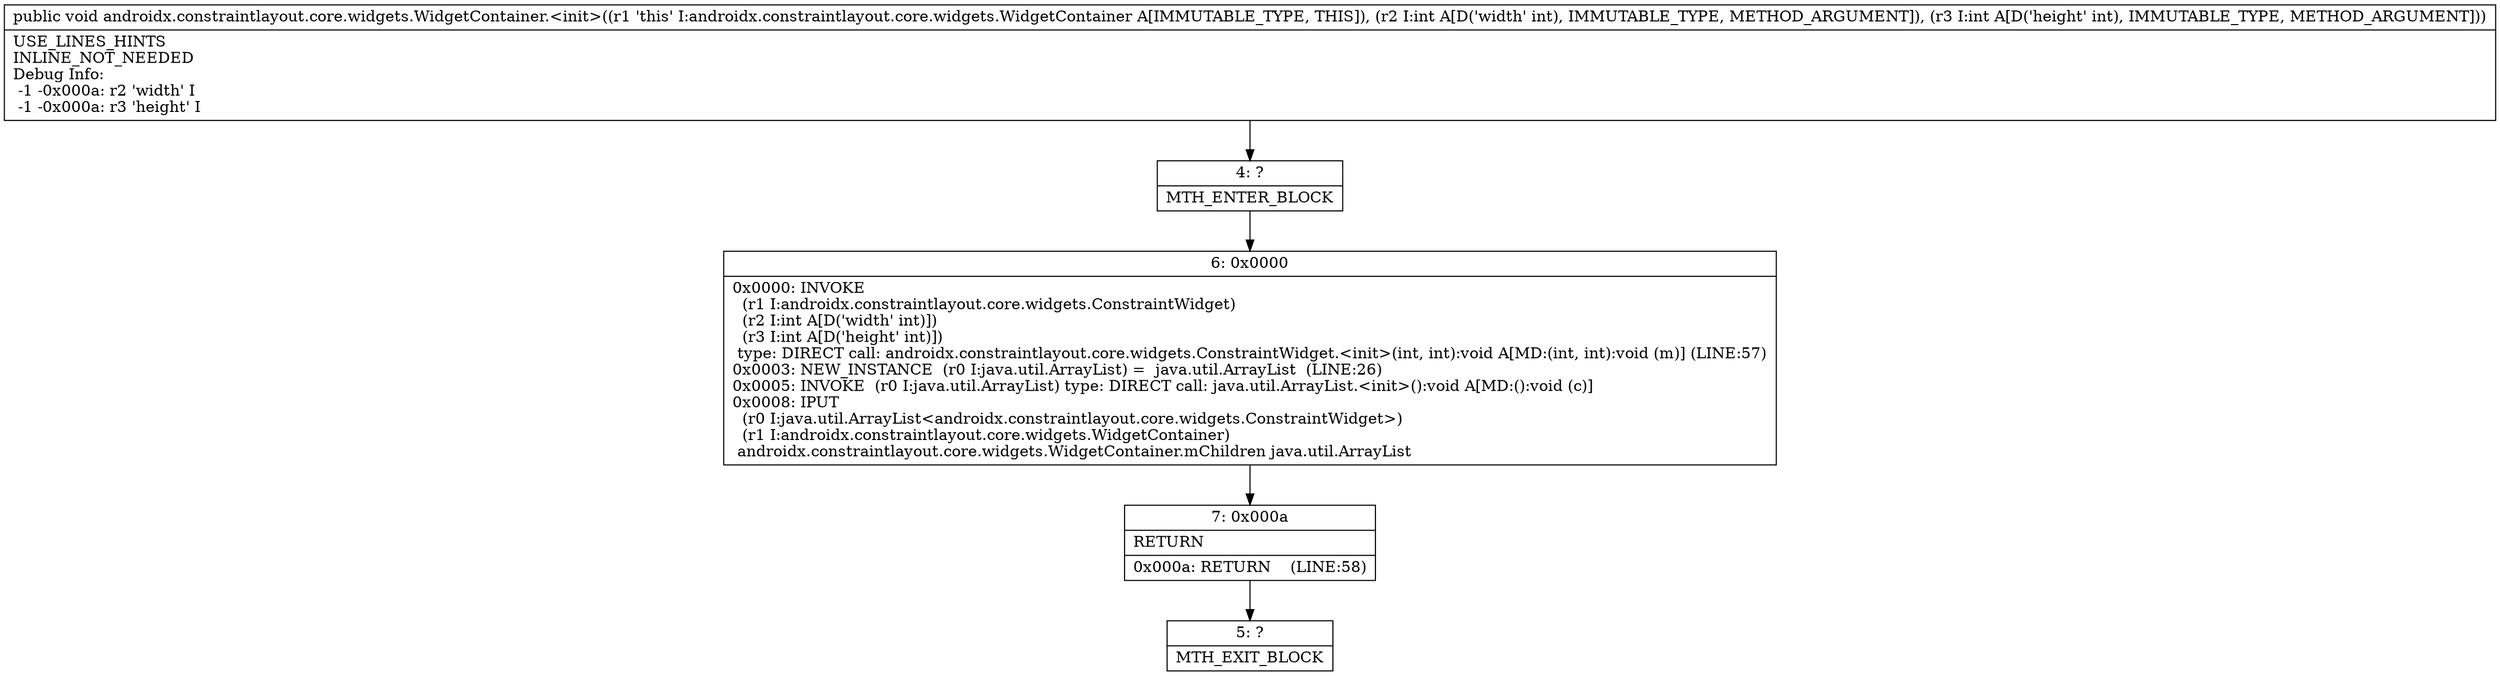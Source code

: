 digraph "CFG forandroidx.constraintlayout.core.widgets.WidgetContainer.\<init\>(II)V" {
Node_4 [shape=record,label="{4\:\ ?|MTH_ENTER_BLOCK\l}"];
Node_6 [shape=record,label="{6\:\ 0x0000|0x0000: INVOKE  \l  (r1 I:androidx.constraintlayout.core.widgets.ConstraintWidget)\l  (r2 I:int A[D('width' int)])\l  (r3 I:int A[D('height' int)])\l type: DIRECT call: androidx.constraintlayout.core.widgets.ConstraintWidget.\<init\>(int, int):void A[MD:(int, int):void (m)] (LINE:57)\l0x0003: NEW_INSTANCE  (r0 I:java.util.ArrayList) =  java.util.ArrayList  (LINE:26)\l0x0005: INVOKE  (r0 I:java.util.ArrayList) type: DIRECT call: java.util.ArrayList.\<init\>():void A[MD:():void (c)]\l0x0008: IPUT  \l  (r0 I:java.util.ArrayList\<androidx.constraintlayout.core.widgets.ConstraintWidget\>)\l  (r1 I:androidx.constraintlayout.core.widgets.WidgetContainer)\l androidx.constraintlayout.core.widgets.WidgetContainer.mChildren java.util.ArrayList \l}"];
Node_7 [shape=record,label="{7\:\ 0x000a|RETURN\l|0x000a: RETURN    (LINE:58)\l}"];
Node_5 [shape=record,label="{5\:\ ?|MTH_EXIT_BLOCK\l}"];
MethodNode[shape=record,label="{public void androidx.constraintlayout.core.widgets.WidgetContainer.\<init\>((r1 'this' I:androidx.constraintlayout.core.widgets.WidgetContainer A[IMMUTABLE_TYPE, THIS]), (r2 I:int A[D('width' int), IMMUTABLE_TYPE, METHOD_ARGUMENT]), (r3 I:int A[D('height' int), IMMUTABLE_TYPE, METHOD_ARGUMENT]))  | USE_LINES_HINTS\lINLINE_NOT_NEEDED\lDebug Info:\l  \-1 \-0x000a: r2 'width' I\l  \-1 \-0x000a: r3 'height' I\l}"];
MethodNode -> Node_4;Node_4 -> Node_6;
Node_6 -> Node_7;
Node_7 -> Node_5;
}


